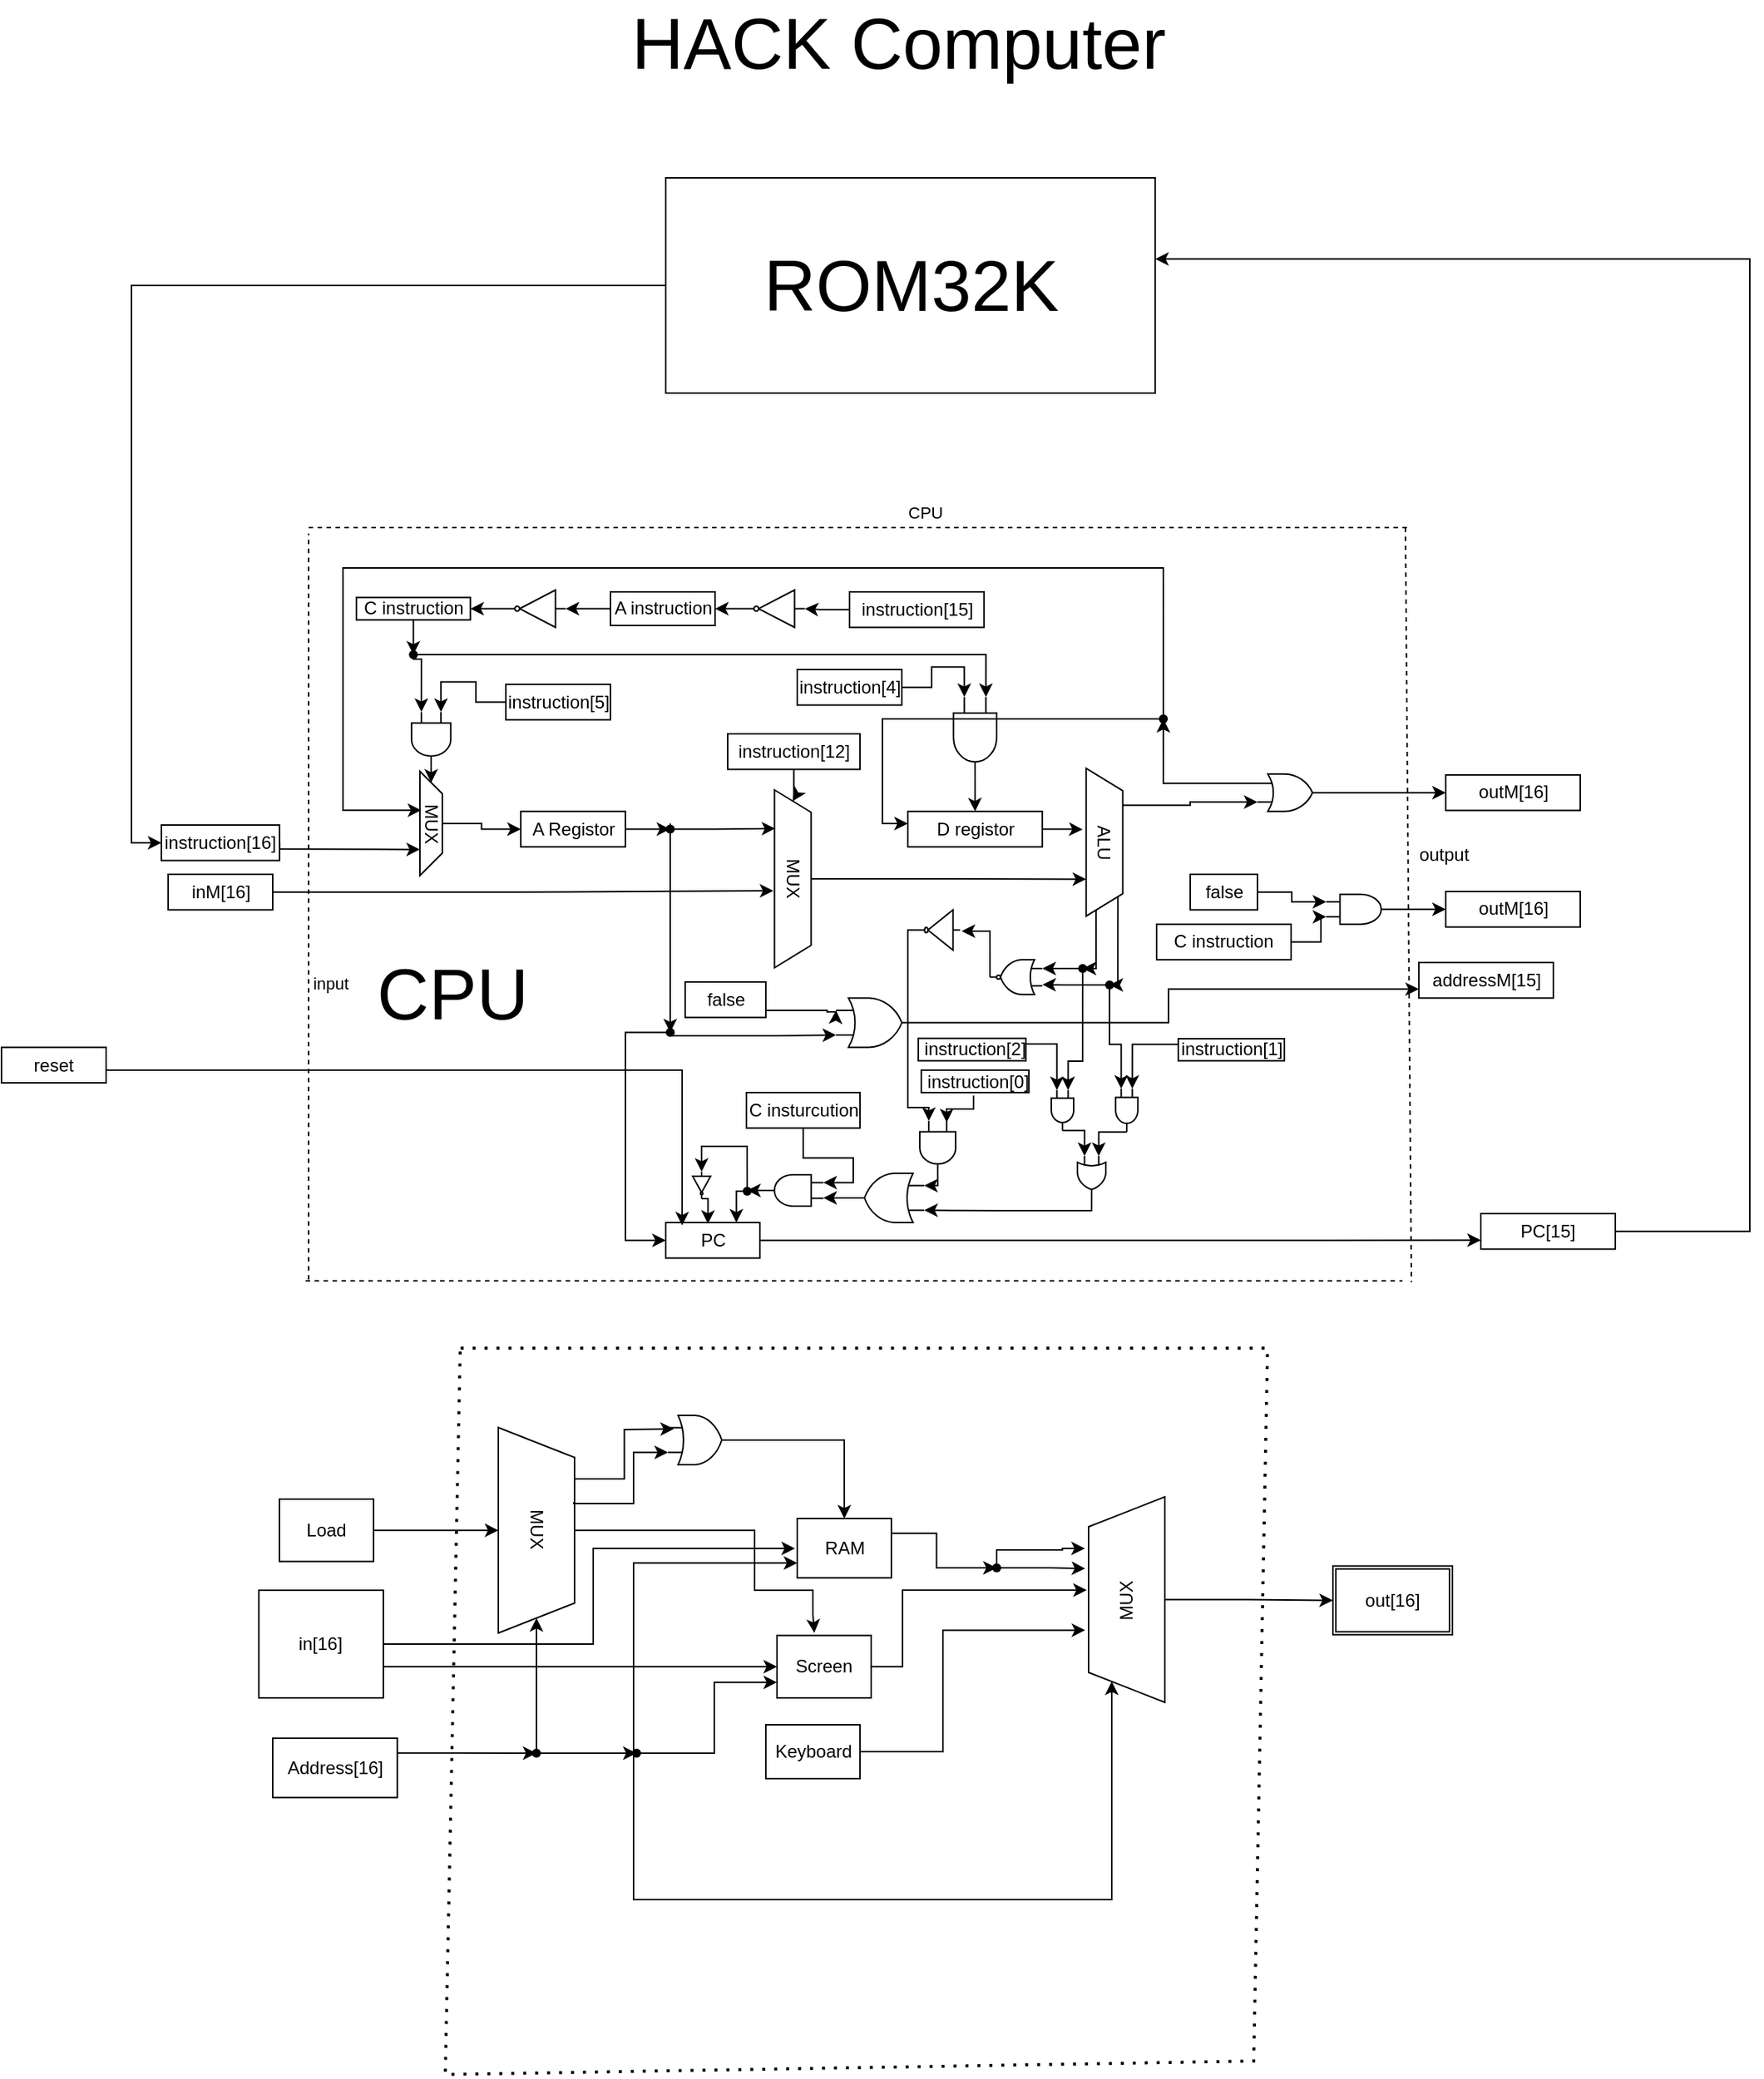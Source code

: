 <mxfile version="22.1.7" type="github">
  <diagram id="C5RBs43oDa-KdzZeNtuy" name="Page-1">
    <mxGraphModel dx="2984" dy="1836" grid="1" gridSize="9" guides="1" tooltips="1" connect="1" arrows="1" fold="1" page="1" pageScale="1" pageWidth="1200" pageHeight="1600" math="0" shadow="0">
      <root>
        <mxCell id="WIyWlLk6GJQsqaUBKTNV-0" />
        <mxCell id="WIyWlLk6GJQsqaUBKTNV-1" parent="WIyWlLk6GJQsqaUBKTNV-0" />
        <mxCell id="wLJLOcSHqntf7bG12Sb1-5" value="instruction[5]" style="whiteSpace=wrap;html=1;" vertex="1" parent="WIyWlLk6GJQsqaUBKTNV-1">
          <mxGeometry x="355.54" y="464.88" width="70" height="23.75" as="geometry" />
        </mxCell>
        <mxCell id="wLJLOcSHqntf7bG12Sb1-43" value="" style="edgeStyle=orthogonalEdgeStyle;rounded=0;orthogonalLoop=1;jettySize=auto;html=1;entryX=0;entryY=0.75;entryDx=0;entryDy=0;entryPerimeter=0;" edge="1" parent="WIyWlLk6GJQsqaUBKTNV-1" source="wLJLOcSHqntf7bG12Sb1-89" target="wLJLOcSHqntf7bG12Sb1-38">
          <mxGeometry relative="1" as="geometry">
            <Array as="points">
              <mxPoint x="293.54" y="448" />
              <mxPoint x="298.54" y="448" />
            </Array>
          </mxGeometry>
        </mxCell>
        <mxCell id="wLJLOcSHqntf7bG12Sb1-13" value="C instruction" style="rounded=0;whiteSpace=wrap;html=1;" vertex="1" parent="WIyWlLk6GJQsqaUBKTNV-1">
          <mxGeometry x="255.54" y="406.75" width="76.25" height="15" as="geometry" />
        </mxCell>
        <mxCell id="wLJLOcSHqntf7bG12Sb1-47" style="edgeStyle=orthogonalEdgeStyle;rounded=0;orthogonalLoop=1;jettySize=auto;html=1;exitX=0.5;exitY=0;exitDx=0;exitDy=0;entryX=0;entryY=0.5;entryDx=0;entryDy=0;" edge="1" parent="WIyWlLk6GJQsqaUBKTNV-1" source="wLJLOcSHqntf7bG12Sb1-0" target="wLJLOcSHqntf7bG12Sb1-39">
          <mxGeometry relative="1" as="geometry" />
        </mxCell>
        <mxCell id="wLJLOcSHqntf7bG12Sb1-0" value="MUX" style="shape=trapezoid;perimeter=trapezoidPerimeter;whiteSpace=wrap;html=1;fixedSize=1;rotation=90;size=15;" vertex="1" parent="WIyWlLk6GJQsqaUBKTNV-1">
          <mxGeometry x="270.73" y="550.45" width="69.62" height="15" as="geometry" />
        </mxCell>
        <mxCell id="wLJLOcSHqntf7bG12Sb1-36" value="" style="edgeStyle=orthogonalEdgeStyle;rounded=0;orthogonalLoop=1;jettySize=auto;html=1;" edge="1" parent="WIyWlLk6GJQsqaUBKTNV-1" source="wLJLOcSHqntf7bG12Sb1-19" target="wLJLOcSHqntf7bG12Sb1-33">
          <mxGeometry relative="1" as="geometry" />
        </mxCell>
        <mxCell id="wLJLOcSHqntf7bG12Sb1-19" value="A instruction" style="rounded=0;whiteSpace=wrap;html=1;" vertex="1" parent="WIyWlLk6GJQsqaUBKTNV-1">
          <mxGeometry x="425.54" y="403" width="70" height="22.5" as="geometry" />
        </mxCell>
        <mxCell id="wLJLOcSHqntf7bG12Sb1-34" value="" style="edgeStyle=orthogonalEdgeStyle;rounded=0;orthogonalLoop=1;jettySize=auto;html=1;" edge="1" parent="WIyWlLk6GJQsqaUBKTNV-1" source="wLJLOcSHqntf7bG12Sb1-32" target="wLJLOcSHqntf7bG12Sb1-19">
          <mxGeometry relative="1" as="geometry" />
        </mxCell>
        <mxCell id="wLJLOcSHqntf7bG12Sb1-32" value="" style="verticalLabelPosition=bottom;shadow=0;dashed=0;align=center;html=1;verticalAlign=top;shape=mxgraph.electrical.logic_gates.inverter_2;rotation=-180;" vertex="1" parent="WIyWlLk6GJQsqaUBKTNV-1">
          <mxGeometry x="515.54" y="401.75" width="40" height="25" as="geometry" />
        </mxCell>
        <mxCell id="wLJLOcSHqntf7bG12Sb1-37" value="" style="edgeStyle=orthogonalEdgeStyle;rounded=0;orthogonalLoop=1;jettySize=auto;html=1;" edge="1" parent="WIyWlLk6GJQsqaUBKTNV-1" source="wLJLOcSHqntf7bG12Sb1-33" target="wLJLOcSHqntf7bG12Sb1-13">
          <mxGeometry relative="1" as="geometry" />
        </mxCell>
        <mxCell id="wLJLOcSHqntf7bG12Sb1-33" value="" style="verticalLabelPosition=bottom;shadow=0;dashed=0;align=center;html=1;verticalAlign=top;shape=mxgraph.electrical.logic_gates.inverter_2;rotation=-180;" vertex="1" parent="WIyWlLk6GJQsqaUBKTNV-1">
          <mxGeometry x="355.54" y="401.75" width="40" height="25" as="geometry" />
        </mxCell>
        <mxCell id="wLJLOcSHqntf7bG12Sb1-57" style="edgeStyle=orthogonalEdgeStyle;rounded=0;orthogonalLoop=1;jettySize=auto;html=1;exitX=1;exitY=0.5;exitDx=0;exitDy=0;exitPerimeter=0;entryX=0;entryY=0.5;entryDx=0;entryDy=0;" edge="1" parent="WIyWlLk6GJQsqaUBKTNV-1" source="wLJLOcSHqntf7bG12Sb1-38" target="wLJLOcSHqntf7bG12Sb1-0">
          <mxGeometry relative="1" as="geometry" />
        </mxCell>
        <mxCell id="wLJLOcSHqntf7bG12Sb1-38" value="" style="verticalLabelPosition=bottom;shadow=0;dashed=0;align=center;html=1;verticalAlign=top;shape=mxgraph.electrical.logic_gates.logic_gate;operation=and;rotation=90;" vertex="1" parent="WIyWlLk6GJQsqaUBKTNV-1">
          <mxGeometry x="287.1" y="488.63" width="36.88" height="26.25" as="geometry" />
        </mxCell>
        <mxCell id="wLJLOcSHqntf7bG12Sb1-39" value="A Registor" style="whiteSpace=wrap;html=1;" vertex="1" parent="WIyWlLk6GJQsqaUBKTNV-1">
          <mxGeometry x="365.54" y="549.87" width="70" height="23.75" as="geometry" />
        </mxCell>
        <mxCell id="wLJLOcSHqntf7bG12Sb1-42" style="edgeStyle=orthogonalEdgeStyle;rounded=0;orthogonalLoop=1;jettySize=auto;html=1;exitX=0;exitY=0.5;exitDx=0;exitDy=0;entryX=0;entryY=0.25;entryDx=0;entryDy=0;entryPerimeter=0;" edge="1" parent="WIyWlLk6GJQsqaUBKTNV-1" source="wLJLOcSHqntf7bG12Sb1-5" target="wLJLOcSHqntf7bG12Sb1-38">
          <mxGeometry relative="1" as="geometry" />
        </mxCell>
        <mxCell id="wLJLOcSHqntf7bG12Sb1-46" style="edgeStyle=orthogonalEdgeStyle;rounded=0;orthogonalLoop=1;jettySize=auto;html=1;exitX=1;exitY=0.5;exitDx=0;exitDy=0;entryX=0.75;entryY=1;entryDx=0;entryDy=0;" edge="1" parent="WIyWlLk6GJQsqaUBKTNV-1" source="wLJLOcSHqntf7bG12Sb1-44" target="wLJLOcSHqntf7bG12Sb1-0">
          <mxGeometry relative="1" as="geometry">
            <Array as="points">
              <mxPoint x="172.54" y="575" />
              <mxPoint x="273.54" y="575" />
            </Array>
          </mxGeometry>
        </mxCell>
        <mxCell id="wLJLOcSHqntf7bG12Sb1-44" value="instruction[16]" style="whiteSpace=wrap;html=1;" vertex="1" parent="WIyWlLk6GJQsqaUBKTNV-1">
          <mxGeometry x="125" y="559" width="79.07" height="23.75" as="geometry" />
        </mxCell>
        <mxCell id="wLJLOcSHqntf7bG12Sb1-95" value="" style="edgeStyle=orthogonalEdgeStyle;rounded=0;orthogonalLoop=1;jettySize=auto;html=1;entryX=0.75;entryY=1;entryDx=0;entryDy=0;" edge="1" parent="WIyWlLk6GJQsqaUBKTNV-1" source="wLJLOcSHqntf7bG12Sb1-48" target="wLJLOcSHqntf7bG12Sb1-93">
          <mxGeometry relative="1" as="geometry" />
        </mxCell>
        <mxCell id="wLJLOcSHqntf7bG12Sb1-48" value="MUX" style="shape=trapezoid;perimeter=trapezoidPerimeter;whiteSpace=wrap;html=1;fixedSize=1;rotation=90;size=15;" vertex="1" parent="WIyWlLk6GJQsqaUBKTNV-1">
          <mxGeometry x="488.04" y="582.75" width="119" height="24.5" as="geometry" />
        </mxCell>
        <mxCell id="wLJLOcSHqntf7bG12Sb1-53" value="" style="edgeStyle=orthogonalEdgeStyle;rounded=0;orthogonalLoop=1;jettySize=auto;html=1;" edge="1" parent="WIyWlLk6GJQsqaUBKTNV-1" source="wLJLOcSHqntf7bG12Sb1-50" target="wLJLOcSHqntf7bG12Sb1-48">
          <mxGeometry relative="1" as="geometry" />
        </mxCell>
        <mxCell id="wLJLOcSHqntf7bG12Sb1-50" value="instruction[12]" style="whiteSpace=wrap;html=1;" vertex="1" parent="WIyWlLk6GJQsqaUBKTNV-1">
          <mxGeometry x="504" y="498" width="88.54" height="23.75" as="geometry" />
        </mxCell>
        <mxCell id="wLJLOcSHqntf7bG12Sb1-55" style="edgeStyle=orthogonalEdgeStyle;rounded=0;orthogonalLoop=1;jettySize=auto;html=1;exitDx=0;exitDy=0;entryX=0.217;entryY=0.978;entryDx=0;entryDy=0;entryPerimeter=0;" edge="1" parent="WIyWlLk6GJQsqaUBKTNV-1" source="wLJLOcSHqntf7bG12Sb1-75" target="wLJLOcSHqntf7bG12Sb1-48">
          <mxGeometry relative="1" as="geometry">
            <Array as="points">
              <mxPoint x="495.54" y="562" />
            </Array>
          </mxGeometry>
        </mxCell>
        <mxCell id="wLJLOcSHqntf7bG12Sb1-96" value="" style="edgeStyle=orthogonalEdgeStyle;rounded=0;orthogonalLoop=1;jettySize=auto;html=1;" edge="1" parent="WIyWlLk6GJQsqaUBKTNV-1" source="wLJLOcSHqntf7bG12Sb1-56">
          <mxGeometry relative="1" as="geometry">
            <mxPoint x="534.54" y="603" as="targetPoint" />
          </mxGeometry>
        </mxCell>
        <mxCell id="wLJLOcSHqntf7bG12Sb1-56" value="inM[16]" style="whiteSpace=wrap;html=1;" vertex="1" parent="WIyWlLk6GJQsqaUBKTNV-1">
          <mxGeometry x="129.54" y="592" width="70" height="23.75" as="geometry" />
        </mxCell>
        <mxCell id="wLJLOcSHqntf7bG12Sb1-65" value="" style="edgeStyle=orthogonalEdgeStyle;rounded=0;orthogonalLoop=1;jettySize=auto;html=1;entryX=0;entryY=0.5;entryDx=0;entryDy=0;" edge="1" parent="WIyWlLk6GJQsqaUBKTNV-1" source="wLJLOcSHqntf7bG12Sb1-101" target="wLJLOcSHqntf7bG12Sb1-59">
          <mxGeometry relative="1" as="geometry">
            <mxPoint x="465.54" y="558" as="sourcePoint" />
            <mxPoint x="453.54" y="837" as="targetPoint" />
            <Array as="points">
              <mxPoint x="435.54" y="698" />
              <mxPoint x="435.54" y="837" />
            </Array>
          </mxGeometry>
        </mxCell>
        <mxCell id="wLJLOcSHqntf7bG12Sb1-181" style="edgeStyle=orthogonalEdgeStyle;rounded=0;orthogonalLoop=1;jettySize=auto;html=1;exitX=1;exitY=0.5;exitDx=0;exitDy=0;entryX=0;entryY=0.75;entryDx=0;entryDy=0;" edge="1" parent="WIyWlLk6GJQsqaUBKTNV-1" source="wLJLOcSHqntf7bG12Sb1-59" target="wLJLOcSHqntf7bG12Sb1-180">
          <mxGeometry relative="1" as="geometry" />
        </mxCell>
        <mxCell id="wLJLOcSHqntf7bG12Sb1-59" value="PC" style="whiteSpace=wrap;html=1;" vertex="1" parent="WIyWlLk6GJQsqaUBKTNV-1">
          <mxGeometry x="462.54" y="825" width="63" height="23.75" as="geometry" />
        </mxCell>
        <mxCell id="wLJLOcSHqntf7bG12Sb1-81" value="" style="edgeStyle=orthogonalEdgeStyle;rounded=0;orthogonalLoop=1;jettySize=auto;html=1;" edge="1" parent="WIyWlLk6GJQsqaUBKTNV-1" source="wLJLOcSHqntf7bG12Sb1-69" target="wLJLOcSHqntf7bG12Sb1-32">
          <mxGeometry relative="1" as="geometry" />
        </mxCell>
        <mxCell id="wLJLOcSHqntf7bG12Sb1-69" value="instruction[15]" style="whiteSpace=wrap;html=1;" vertex="1" parent="WIyWlLk6GJQsqaUBKTNV-1">
          <mxGeometry x="585.54" y="403" width="90" height="23.75" as="geometry" />
        </mxCell>
        <mxCell id="wLJLOcSHqntf7bG12Sb1-76" value="" style="edgeStyle=orthogonalEdgeStyle;rounded=0;orthogonalLoop=1;jettySize=auto;html=1;exitX=1;exitY=0.5;exitDx=0;exitDy=0;entryDx=0;entryDy=0;entryPerimeter=0;" edge="1" parent="WIyWlLk6GJQsqaUBKTNV-1" source="wLJLOcSHqntf7bG12Sb1-39" target="wLJLOcSHqntf7bG12Sb1-75">
          <mxGeometry relative="1" as="geometry">
            <mxPoint x="435.54" y="562" as="sourcePoint" />
            <mxPoint x="535.54" y="561" as="targetPoint" />
            <Array as="points" />
          </mxGeometry>
        </mxCell>
        <mxCell id="wLJLOcSHqntf7bG12Sb1-75" value="" style="shape=waypoint;sketch=0;fillStyle=solid;size=6;pointerEvents=1;points=[];fillColor=none;resizable=0;rotatable=0;perimeter=centerPerimeter;snapToPoint=1;" vertex="1" parent="WIyWlLk6GJQsqaUBKTNV-1">
          <mxGeometry x="455.54" y="551.75" width="20" height="20" as="geometry" />
        </mxCell>
        <mxCell id="wLJLOcSHqntf7bG12Sb1-94" value="" style="edgeStyle=orthogonalEdgeStyle;rounded=0;orthogonalLoop=1;jettySize=auto;html=1;" edge="1" parent="WIyWlLk6GJQsqaUBKTNV-1" source="wLJLOcSHqntf7bG12Sb1-82">
          <mxGeometry relative="1" as="geometry">
            <mxPoint x="741.54" y="562" as="targetPoint" />
          </mxGeometry>
        </mxCell>
        <mxCell id="wLJLOcSHqntf7bG12Sb1-82" value="D registor" style="whiteSpace=wrap;html=1;" vertex="1" parent="WIyWlLk6GJQsqaUBKTNV-1">
          <mxGeometry x="624.55" y="549.88" width="90" height="23.75" as="geometry" />
        </mxCell>
        <mxCell id="wLJLOcSHqntf7bG12Sb1-84" value="" style="edgeStyle=orthogonalEdgeStyle;rounded=0;orthogonalLoop=1;jettySize=auto;html=1;" edge="1" parent="WIyWlLk6GJQsqaUBKTNV-1" source="wLJLOcSHqntf7bG12Sb1-83" target="wLJLOcSHqntf7bG12Sb1-82">
          <mxGeometry relative="1" as="geometry" />
        </mxCell>
        <mxCell id="wLJLOcSHqntf7bG12Sb1-83" value="" style="verticalLabelPosition=bottom;shadow=0;dashed=0;align=center;html=1;verticalAlign=top;shape=mxgraph.electrical.logic_gates.logic_gate;operation=and;rotation=90;" vertex="1" parent="WIyWlLk6GJQsqaUBKTNV-1">
          <mxGeometry x="642.42" y="486" width="54.25" height="28.88" as="geometry" />
        </mxCell>
        <mxCell id="wLJLOcSHqntf7bG12Sb1-88" value="" style="edgeStyle=orthogonalEdgeStyle;rounded=0;orthogonalLoop=1;jettySize=auto;html=1;entryDx=0;entryDy=0;entryPerimeter=0;" edge="1" parent="WIyWlLk6GJQsqaUBKTNV-1" source="wLJLOcSHqntf7bG12Sb1-13" target="wLJLOcSHqntf7bG12Sb1-89">
          <mxGeometry relative="1" as="geometry">
            <mxPoint x="293.54" y="422" as="sourcePoint" />
            <mxPoint x="298.54" y="483" as="targetPoint" />
            <Array as="points" />
          </mxGeometry>
        </mxCell>
        <mxCell id="wLJLOcSHqntf7bG12Sb1-90" value="" style="edgeStyle=orthogonalEdgeStyle;rounded=0;orthogonalLoop=1;jettySize=auto;html=1;entryX=0;entryY=0.25;entryDx=0;entryDy=0;entryPerimeter=0;" edge="1" parent="WIyWlLk6GJQsqaUBKTNV-1" source="wLJLOcSHqntf7bG12Sb1-89" target="wLJLOcSHqntf7bG12Sb1-83">
          <mxGeometry relative="1" as="geometry">
            <mxPoint x="662.54" y="473" as="targetPoint" />
          </mxGeometry>
        </mxCell>
        <mxCell id="wLJLOcSHqntf7bG12Sb1-89" value="" style="shape=waypoint;sketch=0;fillStyle=solid;size=6;pointerEvents=1;points=[];fillColor=none;resizable=0;rotatable=0;perimeter=centerPerimeter;snapToPoint=1;" vertex="1" parent="WIyWlLk6GJQsqaUBKTNV-1">
          <mxGeometry x="283.67" y="435" width="20" height="20" as="geometry" />
        </mxCell>
        <mxCell id="wLJLOcSHqntf7bG12Sb1-92" value="" style="edgeStyle=orthogonalEdgeStyle;rounded=0;orthogonalLoop=1;jettySize=auto;html=1;entryX=0;entryY=0.75;entryDx=0;entryDy=0;entryPerimeter=0;" edge="1" parent="WIyWlLk6GJQsqaUBKTNV-1" source="wLJLOcSHqntf7bG12Sb1-91" target="wLJLOcSHqntf7bG12Sb1-83">
          <mxGeometry relative="1" as="geometry" />
        </mxCell>
        <mxCell id="wLJLOcSHqntf7bG12Sb1-91" value="instruction[4]" style="whiteSpace=wrap;html=1;" vertex="1" parent="WIyWlLk6GJQsqaUBKTNV-1">
          <mxGeometry x="550.54" y="455" width="70" height="23.75" as="geometry" />
        </mxCell>
        <mxCell id="wLJLOcSHqntf7bG12Sb1-138" style="edgeStyle=orthogonalEdgeStyle;rounded=0;orthogonalLoop=1;jettySize=auto;html=1;exitDx=0;exitDy=0;entryX=0;entryY=0.25;entryDx=0;entryDy=0;entryPerimeter=0;" edge="1" parent="WIyWlLk6GJQsqaUBKTNV-1" source="wLJLOcSHqntf7bG12Sb1-149">
          <mxGeometry relative="1" as="geometry">
            <mxPoint x="714.58" y="665.797" as="targetPoint" />
            <mxPoint x="768.844" y="608.708" as="sourcePoint" />
            <Array as="points" />
          </mxGeometry>
        </mxCell>
        <mxCell id="wLJLOcSHqntf7bG12Sb1-93" value="ALU" style="shape=trapezoid;perimeter=trapezoidPerimeter;whiteSpace=wrap;html=1;fixedSize=1;rotation=90;size=15;" vertex="1" parent="WIyWlLk6GJQsqaUBKTNV-1">
          <mxGeometry x="706.67" y="558.25" width="98.87" height="24.5" as="geometry" />
        </mxCell>
        <mxCell id="wLJLOcSHqntf7bG12Sb1-97" value="reset" style="whiteSpace=wrap;html=1;" vertex="1" parent="WIyWlLk6GJQsqaUBKTNV-1">
          <mxGeometry x="18" y="707.75" width="70" height="23.75" as="geometry" />
        </mxCell>
        <mxCell id="wLJLOcSHqntf7bG12Sb1-98" style="edgeStyle=orthogonalEdgeStyle;rounded=0;orthogonalLoop=1;jettySize=auto;html=1;exitX=1;exitY=0.5;exitDx=0;exitDy=0;entryX=0.174;entryY=0.079;entryDx=0;entryDy=0;entryPerimeter=0;" edge="1" parent="WIyWlLk6GJQsqaUBKTNV-1" source="wLJLOcSHqntf7bG12Sb1-97" target="wLJLOcSHqntf7bG12Sb1-59">
          <mxGeometry relative="1" as="geometry">
            <Array as="points">
              <mxPoint x="473.54" y="723" />
            </Array>
          </mxGeometry>
        </mxCell>
        <mxCell id="wLJLOcSHqntf7bG12Sb1-100" value="" style="edgeStyle=orthogonalEdgeStyle;rounded=0;orthogonalLoop=1;jettySize=auto;html=1;entryDx=0;entryDy=0;" edge="1" parent="WIyWlLk6GJQsqaUBKTNV-1" target="wLJLOcSHqntf7bG12Sb1-101">
          <mxGeometry relative="1" as="geometry">
            <mxPoint x="465.54" y="558" as="sourcePoint" />
            <mxPoint x="525.54" y="749.875" as="targetPoint" />
            <Array as="points">
              <mxPoint x="465.54" y="675" />
            </Array>
          </mxGeometry>
        </mxCell>
        <mxCell id="wLJLOcSHqntf7bG12Sb1-102" value="" style="edgeStyle=orthogonalEdgeStyle;rounded=0;orthogonalLoop=1;jettySize=auto;html=1;exitX=1.078;exitY=0.538;exitDx=0;exitDy=0;exitPerimeter=0;entryX=0;entryY=0.75;entryDx=0;entryDy=0;entryPerimeter=0;" edge="1" parent="WIyWlLk6GJQsqaUBKTNV-1" source="wLJLOcSHqntf7bG12Sb1-101" target="wLJLOcSHqntf7bG12Sb1-106">
          <mxGeometry relative="1" as="geometry">
            <mxPoint x="597.54" y="675" as="targetPoint" />
            <Array as="points">
              <mxPoint x="465.54" y="700" />
              <mxPoint x="535.54" y="700" />
            </Array>
          </mxGeometry>
        </mxCell>
        <mxCell id="wLJLOcSHqntf7bG12Sb1-101" value="" style="shape=waypoint;sketch=0;fillStyle=solid;size=6;pointerEvents=1;points=[];fillColor=none;resizable=0;rotatable=0;perimeter=centerPerimeter;snapToPoint=1;" vertex="1" parent="WIyWlLk6GJQsqaUBKTNV-1">
          <mxGeometry x="455.54" y="687.75" width="20" height="20" as="geometry" />
        </mxCell>
        <mxCell id="wLJLOcSHqntf7bG12Sb1-110" style="edgeStyle=orthogonalEdgeStyle;rounded=0;orthogonalLoop=1;jettySize=auto;html=1;exitX=1;exitY=0.5;exitDx=0;exitDy=0;exitPerimeter=0;entryX=0;entryY=0.75;entryDx=0;entryDy=0;" edge="1" parent="WIyWlLk6GJQsqaUBKTNV-1" source="wLJLOcSHqntf7bG12Sb1-106" target="wLJLOcSHqntf7bG12Sb1-109">
          <mxGeometry relative="1" as="geometry" />
        </mxCell>
        <mxCell id="wLJLOcSHqntf7bG12Sb1-106" value="" style="verticalLabelPosition=bottom;shadow=0;dashed=0;align=center;html=1;verticalAlign=top;shape=mxgraph.electrical.logic_gates.logic_gate;operation=or;" vertex="1" parent="WIyWlLk6GJQsqaUBKTNV-1">
          <mxGeometry x="576.54" y="674.75" width="55.01" height="33" as="geometry" />
        </mxCell>
        <mxCell id="wLJLOcSHqntf7bG12Sb1-108" value="" style="edgeStyle=orthogonalEdgeStyle;rounded=0;orthogonalLoop=1;jettySize=auto;html=1;entryX=0;entryY=0.25;entryDx=0;entryDy=0;entryPerimeter=0;" edge="1" parent="WIyWlLk6GJQsqaUBKTNV-1" source="wLJLOcSHqntf7bG12Sb1-107" target="wLJLOcSHqntf7bG12Sb1-106">
          <mxGeometry relative="1" as="geometry">
            <Array as="points">
              <mxPoint x="570.54" y="683" />
              <mxPoint x="550.54" y="684" />
            </Array>
          </mxGeometry>
        </mxCell>
        <mxCell id="wLJLOcSHqntf7bG12Sb1-107" value="false" style="whiteSpace=wrap;html=1;" vertex="1" parent="WIyWlLk6GJQsqaUBKTNV-1">
          <mxGeometry x="475.54" y="664" width="54" height="23.75" as="geometry" />
        </mxCell>
        <mxCell id="wLJLOcSHqntf7bG12Sb1-109" value="addressM[15]" style="whiteSpace=wrap;html=1;" vertex="1" parent="WIyWlLk6GJQsqaUBKTNV-1">
          <mxGeometry x="966.54" y="651" width="90" height="23.75" as="geometry" />
        </mxCell>
        <mxCell id="wLJLOcSHqntf7bG12Sb1-113" style="edgeStyle=orthogonalEdgeStyle;rounded=0;orthogonalLoop=1;jettySize=auto;html=1;entryX=0.373;entryY=0.94;entryDx=0;entryDy=0;entryPerimeter=0;" edge="1" parent="WIyWlLk6GJQsqaUBKTNV-1" target="wLJLOcSHqntf7bG12Sb1-0">
          <mxGeometry relative="1" as="geometry">
            <mxPoint x="282.54" y="549" as="targetPoint" />
            <mxPoint x="795.54" y="486" as="sourcePoint" />
            <Array as="points">
              <mxPoint x="795.54" y="387" />
              <mxPoint x="246.54" y="387" />
              <mxPoint x="246.54" y="549" />
            </Array>
          </mxGeometry>
        </mxCell>
        <mxCell id="wLJLOcSHqntf7bG12Sb1-126" value="" style="edgeStyle=orthogonalEdgeStyle;rounded=0;orthogonalLoop=1;jettySize=auto;html=1;" edge="1" parent="WIyWlLk6GJQsqaUBKTNV-1" source="wLJLOcSHqntf7bG12Sb1-111" target="wLJLOcSHqntf7bG12Sb1-125">
          <mxGeometry relative="1" as="geometry" />
        </mxCell>
        <mxCell id="wLJLOcSHqntf7bG12Sb1-111" value="" style="verticalLabelPosition=bottom;shadow=0;dashed=0;align=center;html=1;verticalAlign=top;shape=mxgraph.electrical.logic_gates.logic_gate;operation=or;" vertex="1" parent="WIyWlLk6GJQsqaUBKTNV-1">
          <mxGeometry x="858.54" y="524.87" width="46" height="25" as="geometry" />
        </mxCell>
        <mxCell id="wLJLOcSHqntf7bG12Sb1-112" style="edgeStyle=orthogonalEdgeStyle;rounded=0;orthogonalLoop=1;jettySize=auto;html=1;exitX=0.25;exitY=0;exitDx=0;exitDy=0;entryX=0;entryY=0.75;entryDx=0;entryDy=0;entryPerimeter=0;" edge="1" parent="WIyWlLk6GJQsqaUBKTNV-1" source="wLJLOcSHqntf7bG12Sb1-93" target="wLJLOcSHqntf7bG12Sb1-111">
          <mxGeometry relative="1" as="geometry" />
        </mxCell>
        <mxCell id="wLJLOcSHqntf7bG12Sb1-121" value="" style="edgeStyle=orthogonalEdgeStyle;rounded=0;orthogonalLoop=1;jettySize=auto;html=1;exitX=0;exitY=0.25;exitDx=0;exitDy=0;exitPerimeter=0;entryDx=0;entryDy=0;entryPerimeter=0;" edge="1" parent="WIyWlLk6GJQsqaUBKTNV-1" source="wLJLOcSHqntf7bG12Sb1-111" target="wLJLOcSHqntf7bG12Sb1-122">
          <mxGeometry relative="1" as="geometry">
            <mxPoint x="298.54" y="549" as="targetPoint" />
            <mxPoint x="858.54" y="531" as="sourcePoint" />
            <Array as="points">
              <mxPoint x="795.54" y="531" />
            </Array>
          </mxGeometry>
        </mxCell>
        <mxCell id="wLJLOcSHqntf7bG12Sb1-123" value="" style="edgeStyle=orthogonalEdgeStyle;rounded=0;orthogonalLoop=1;jettySize=auto;html=1;" edge="1" parent="WIyWlLk6GJQsqaUBKTNV-1">
          <mxGeometry relative="1" as="geometry">
            <mxPoint x="795.54" y="513" as="sourcePoint" />
            <mxPoint x="624.54" y="558" as="targetPoint" />
            <Array as="points">
              <mxPoint x="607.54" y="488" />
              <mxPoint x="607.54" y="558" />
            </Array>
          </mxGeometry>
        </mxCell>
        <mxCell id="wLJLOcSHqntf7bG12Sb1-122" value="" style="shape=waypoint;sketch=0;fillStyle=solid;size=6;pointerEvents=1;points=[];fillColor=none;resizable=0;rotatable=0;perimeter=centerPerimeter;snapToPoint=1;" vertex="1" parent="WIyWlLk6GJQsqaUBKTNV-1">
          <mxGeometry x="785.54" y="478" width="20" height="20" as="geometry" />
        </mxCell>
        <mxCell id="wLJLOcSHqntf7bG12Sb1-125" value="outM[16]" style="whiteSpace=wrap;html=1;" vertex="1" parent="WIyWlLk6GJQsqaUBKTNV-1">
          <mxGeometry x="984.54" y="525.49" width="90" height="23.75" as="geometry" />
        </mxCell>
        <mxCell id="wLJLOcSHqntf7bG12Sb1-133" value="" style="edgeStyle=orthogonalEdgeStyle;rounded=0;orthogonalLoop=1;jettySize=auto;html=1;" edge="1" parent="WIyWlLk6GJQsqaUBKTNV-1" source="wLJLOcSHqntf7bG12Sb1-127" target="wLJLOcSHqntf7bG12Sb1-130">
          <mxGeometry relative="1" as="geometry" />
        </mxCell>
        <mxCell id="wLJLOcSHqntf7bG12Sb1-127" value="" style="verticalLabelPosition=bottom;shadow=0;dashed=0;align=center;html=1;verticalAlign=top;shape=mxgraph.electrical.logic_gates.logic_gate;operation=and;" vertex="1" parent="WIyWlLk6GJQsqaUBKTNV-1">
          <mxGeometry x="904.54" y="605.38" width="46" height="20" as="geometry" />
        </mxCell>
        <mxCell id="wLJLOcSHqntf7bG12Sb1-131" value="" style="edgeStyle=orthogonalEdgeStyle;rounded=0;orthogonalLoop=1;jettySize=auto;html=1;entryX=0;entryY=0.75;entryDx=0;entryDy=0;entryPerimeter=0;" edge="1" parent="WIyWlLk6GJQsqaUBKTNV-1" source="wLJLOcSHqntf7bG12Sb1-128" target="wLJLOcSHqntf7bG12Sb1-127">
          <mxGeometry relative="1" as="geometry" />
        </mxCell>
        <mxCell id="wLJLOcSHqntf7bG12Sb1-128" value="C instruction" style="whiteSpace=wrap;html=1;" vertex="1" parent="WIyWlLk6GJQsqaUBKTNV-1">
          <mxGeometry x="791.04" y="625.38" width="90" height="23.75" as="geometry" />
        </mxCell>
        <mxCell id="wLJLOcSHqntf7bG12Sb1-132" value="" style="edgeStyle=orthogonalEdgeStyle;rounded=0;orthogonalLoop=1;jettySize=auto;html=1;entryX=0;entryY=0.25;entryDx=0;entryDy=0;entryPerimeter=0;" edge="1" parent="WIyWlLk6GJQsqaUBKTNV-1" source="wLJLOcSHqntf7bG12Sb1-129" target="wLJLOcSHqntf7bG12Sb1-127">
          <mxGeometry relative="1" as="geometry" />
        </mxCell>
        <mxCell id="wLJLOcSHqntf7bG12Sb1-129" value="false" style="whiteSpace=wrap;html=1;" vertex="1" parent="WIyWlLk6GJQsqaUBKTNV-1">
          <mxGeometry x="813.54" y="592" width="45" height="23.75" as="geometry" />
        </mxCell>
        <mxCell id="wLJLOcSHqntf7bG12Sb1-130" value="outM[16]" style="whiteSpace=wrap;html=1;" vertex="1" parent="WIyWlLk6GJQsqaUBKTNV-1">
          <mxGeometry x="984.54" y="603.51" width="90" height="23.75" as="geometry" />
        </mxCell>
        <mxCell id="wLJLOcSHqntf7bG12Sb1-139" style="edgeStyle=orthogonalEdgeStyle;rounded=0;orthogonalLoop=1;jettySize=auto;html=1;exitX=1;exitY=0.5;exitDx=0;exitDy=0;exitPerimeter=0;" edge="1" parent="WIyWlLk6GJQsqaUBKTNV-1" source="wLJLOcSHqntf7bG12Sb1-135">
          <mxGeometry relative="1" as="geometry">
            <mxPoint x="660.54" y="630" as="targetPoint" />
            <Array as="points">
              <mxPoint x="679.54" y="630" />
              <mxPoint x="679.54" y="630" />
            </Array>
          </mxGeometry>
        </mxCell>
        <mxCell id="wLJLOcSHqntf7bG12Sb1-135" value="" style="verticalLabelPosition=bottom;shadow=0;dashed=0;align=center;html=1;verticalAlign=top;shape=mxgraph.electrical.logic_gates.logic_gate;operation=or;negating=1;negSize=0.15;rotation=-180;" vertex="1" parent="WIyWlLk6GJQsqaUBKTNV-1">
          <mxGeometry x="679.54" y="649.13" width="35.01" height="23.25" as="geometry" />
        </mxCell>
        <mxCell id="wLJLOcSHqntf7bG12Sb1-136" value="" style="verticalLabelPosition=bottom;shadow=0;dashed=0;align=center;html=1;verticalAlign=top;shape=mxgraph.electrical.logic_gates.inverter_2;rotation=-180;" vertex="1" parent="WIyWlLk6GJQsqaUBKTNV-1">
          <mxGeometry x="631.55" y="615.75" width="28" height="27" as="geometry" />
        </mxCell>
        <mxCell id="wLJLOcSHqntf7bG12Sb1-137" style="edgeStyle=orthogonalEdgeStyle;rounded=0;orthogonalLoop=1;jettySize=auto;html=1;exitDx=0;exitDy=0;entryX=0;entryY=0.75;entryDx=0;entryDy=0;entryPerimeter=0;" edge="1" parent="WIyWlLk6GJQsqaUBKTNV-1" source="wLJLOcSHqntf7bG12Sb1-147" target="wLJLOcSHqntf7bG12Sb1-135">
          <mxGeometry relative="1" as="geometry">
            <Array as="points" />
          </mxGeometry>
        </mxCell>
        <mxCell id="wLJLOcSHqntf7bG12Sb1-140" value="" style="verticalLabelPosition=bottom;shadow=0;dashed=0;align=center;html=1;verticalAlign=top;shape=mxgraph.electrical.logic_gates.logic_gate;operation=and;rotation=90;" vertex="1" parent="WIyWlLk6GJQsqaUBKTNV-1">
          <mxGeometry x="626.56" y="762.99" width="35.99" height="24" as="geometry" />
        </mxCell>
        <mxCell id="wLJLOcSHqntf7bG12Sb1-141" style="edgeStyle=orthogonalEdgeStyle;rounded=0;orthogonalLoop=1;jettySize=auto;html=1;exitX=1;exitY=0.5;exitDx=0;exitDy=0;exitPerimeter=0;entryX=0;entryY=0.75;entryDx=0;entryDy=0;entryPerimeter=0;" edge="1" parent="WIyWlLk6GJQsqaUBKTNV-1" source="wLJLOcSHqntf7bG12Sb1-136" target="wLJLOcSHqntf7bG12Sb1-140">
          <mxGeometry relative="1" as="geometry">
            <Array as="points">
              <mxPoint x="624.54" y="629" />
              <mxPoint x="624.54" y="748" />
            </Array>
          </mxGeometry>
        </mxCell>
        <mxCell id="wLJLOcSHqntf7bG12Sb1-146" value="" style="edgeStyle=orthogonalEdgeStyle;rounded=0;orthogonalLoop=1;jettySize=auto;html=1;exitX=1;exitY=0.75;exitDx=0;exitDy=0;entryDx=0;entryDy=0;entryPerimeter=0;" edge="1" parent="WIyWlLk6GJQsqaUBKTNV-1" source="wLJLOcSHqntf7bG12Sb1-93" target="wLJLOcSHqntf7bG12Sb1-147">
          <mxGeometry relative="1" as="geometry">
            <mxPoint x="750.54" y="616" as="sourcePoint" />
            <mxPoint x="714.54" y="655" as="targetPoint" />
            <Array as="points">
              <mxPoint x="750.54" y="655" />
            </Array>
          </mxGeometry>
        </mxCell>
        <mxCell id="wLJLOcSHqntf7bG12Sb1-158" value="" style="edgeStyle=orthogonalEdgeStyle;rounded=0;orthogonalLoop=1;jettySize=auto;html=1;entryX=0;entryY=0.25;entryDx=0;entryDy=0;entryPerimeter=0;" edge="1" parent="WIyWlLk6GJQsqaUBKTNV-1" source="wLJLOcSHqntf7bG12Sb1-147" target="wLJLOcSHqntf7bG12Sb1-150">
          <mxGeometry relative="1" as="geometry">
            <Array as="points">
              <mxPoint x="741.54" y="717" />
            </Array>
          </mxGeometry>
        </mxCell>
        <mxCell id="wLJLOcSHqntf7bG12Sb1-147" value="" style="shape=waypoint;sketch=0;fillStyle=solid;size=6;pointerEvents=1;points=[];fillColor=none;resizable=0;rotatable=0;perimeter=centerPerimeter;snapToPoint=1;" vertex="1" parent="WIyWlLk6GJQsqaUBKTNV-1">
          <mxGeometry x="731.54" y="645" width="20" height="20" as="geometry" />
        </mxCell>
        <mxCell id="wLJLOcSHqntf7bG12Sb1-148" value="" style="edgeStyle=orthogonalEdgeStyle;rounded=0;orthogonalLoop=1;jettySize=auto;html=1;exitX=1;exitY=0;exitDx=0;exitDy=0;entryDx=0;entryDy=0;entryPerimeter=0;" edge="1" parent="WIyWlLk6GJQsqaUBKTNV-1" source="wLJLOcSHqntf7bG12Sb1-93" target="wLJLOcSHqntf7bG12Sb1-149">
          <mxGeometry relative="1" as="geometry">
            <mxPoint x="714.58" y="665.797" as="targetPoint" />
            <mxPoint x="765.54" y="607" as="sourcePoint" />
            <Array as="points">
              <mxPoint x="765.54" y="666" />
              <mxPoint x="760.54" y="666" />
            </Array>
          </mxGeometry>
        </mxCell>
        <mxCell id="wLJLOcSHqntf7bG12Sb1-157" value="" style="edgeStyle=orthogonalEdgeStyle;rounded=0;orthogonalLoop=1;jettySize=auto;html=1;entryX=0;entryY=0.75;entryDx=0;entryDy=0;entryPerimeter=0;" edge="1" parent="WIyWlLk6GJQsqaUBKTNV-1" source="wLJLOcSHqntf7bG12Sb1-149" target="wLJLOcSHqntf7bG12Sb1-151">
          <mxGeometry relative="1" as="geometry" />
        </mxCell>
        <mxCell id="wLJLOcSHqntf7bG12Sb1-149" value="" style="shape=waypoint;sketch=0;fillStyle=solid;size=6;pointerEvents=1;points=[];fillColor=none;resizable=0;rotatable=0;perimeter=centerPerimeter;snapToPoint=1;" vertex="1" parent="WIyWlLk6GJQsqaUBKTNV-1">
          <mxGeometry x="749.54" y="656" width="20" height="20" as="geometry" />
        </mxCell>
        <mxCell id="wLJLOcSHqntf7bG12Sb1-150" value="" style="verticalLabelPosition=bottom;shadow=0;dashed=0;align=center;html=1;verticalAlign=top;shape=mxgraph.electrical.logic_gates.logic_gate;operation=and;rotation=90;" vertex="1" parent="WIyWlLk6GJQsqaUBKTNV-1">
          <mxGeometry x="714.55" y="742.37" width="27" height="15" as="geometry" />
        </mxCell>
        <mxCell id="wLJLOcSHqntf7bG12Sb1-151" value="" style="verticalLabelPosition=bottom;shadow=0;dashed=0;align=center;html=1;verticalAlign=top;shape=mxgraph.electrical.logic_gates.logic_gate;operation=and;rotation=90;" vertex="1" parent="WIyWlLk6GJQsqaUBKTNV-1">
          <mxGeometry x="756.54" y="742.49" width="29" height="14.88" as="geometry" />
        </mxCell>
        <mxCell id="wLJLOcSHqntf7bG12Sb1-152" value="instruction[1]" style="whiteSpace=wrap;html=1;" vertex="1" parent="WIyWlLk6GJQsqaUBKTNV-1">
          <mxGeometry x="805.54" y="702" width="71" height="14.75" as="geometry" />
        </mxCell>
        <mxCell id="wLJLOcSHqntf7bG12Sb1-153" value="&amp;nbsp;instruction[2]" style="whiteSpace=wrap;html=1;" vertex="1" parent="WIyWlLk6GJQsqaUBKTNV-1">
          <mxGeometry x="631.55" y="701.75" width="72" height="15" as="geometry" />
        </mxCell>
        <mxCell id="wLJLOcSHqntf7bG12Sb1-155" style="edgeStyle=orthogonalEdgeStyle;rounded=0;orthogonalLoop=1;jettySize=auto;html=1;exitX=1;exitY=0.25;exitDx=0;exitDy=0;entryX=0;entryY=0.75;entryDx=0;entryDy=0;entryPerimeter=0;" edge="1" parent="WIyWlLk6GJQsqaUBKTNV-1" source="wLJLOcSHqntf7bG12Sb1-153" target="wLJLOcSHqntf7bG12Sb1-150">
          <mxGeometry relative="1" as="geometry" />
        </mxCell>
        <mxCell id="wLJLOcSHqntf7bG12Sb1-156" style="edgeStyle=orthogonalEdgeStyle;rounded=0;orthogonalLoop=1;jettySize=auto;html=1;exitX=0;exitY=0.25;exitDx=0;exitDy=0;entryX=0;entryY=0.25;entryDx=0;entryDy=0;entryPerimeter=0;" edge="1" parent="WIyWlLk6GJQsqaUBKTNV-1" source="wLJLOcSHqntf7bG12Sb1-152" target="wLJLOcSHqntf7bG12Sb1-151">
          <mxGeometry relative="1" as="geometry" />
        </mxCell>
        <mxCell id="wLJLOcSHqntf7bG12Sb1-161" value="" style="edgeStyle=orthogonalEdgeStyle;rounded=0;orthogonalLoop=1;jettySize=auto;html=1;" edge="1" parent="WIyWlLk6GJQsqaUBKTNV-1">
          <mxGeometry relative="1" as="geometry">
            <mxPoint x="668.54" y="740" as="sourcePoint" />
            <mxPoint x="650.54" y="758" as="targetPoint" />
            <Array as="points">
              <mxPoint x="668.54" y="749" />
              <mxPoint x="650.54" y="749" />
            </Array>
          </mxGeometry>
        </mxCell>
        <mxCell id="wLJLOcSHqntf7bG12Sb1-159" value="&amp;nbsp;instruction[0]" style="whiteSpace=wrap;html=1;" vertex="1" parent="WIyWlLk6GJQsqaUBKTNV-1">
          <mxGeometry x="633.55" y="723" width="72" height="15" as="geometry" />
        </mxCell>
        <mxCell id="wLJLOcSHqntf7bG12Sb1-162" value="" style="verticalLabelPosition=bottom;shadow=0;dashed=0;align=center;html=1;verticalAlign=top;shape=mxgraph.electrical.logic_gates.logic_gate;operation=or;rotation=90;" vertex="1" parent="WIyWlLk6GJQsqaUBKTNV-1">
          <mxGeometry x="733.54" y="785" width="28" height="19" as="geometry" />
        </mxCell>
        <mxCell id="wLJLOcSHqntf7bG12Sb1-163" value="" style="verticalLabelPosition=bottom;shadow=0;dashed=0;align=center;html=1;verticalAlign=top;shape=mxgraph.electrical.logic_gates.logic_gate;operation=or;rotation=-180;" vertex="1" parent="WIyWlLk6GJQsqaUBKTNV-1">
          <mxGeometry x="585.54" y="792" width="50" height="33" as="geometry" />
        </mxCell>
        <mxCell id="wLJLOcSHqntf7bG12Sb1-164" style="edgeStyle=orthogonalEdgeStyle;rounded=0;orthogonalLoop=1;jettySize=auto;html=1;exitX=1;exitY=0.5;exitDx=0;exitDy=0;exitPerimeter=0;entryX=0;entryY=0.75;entryDx=0;entryDy=0;entryPerimeter=0;" edge="1" parent="WIyWlLk6GJQsqaUBKTNV-1" source="wLJLOcSHqntf7bG12Sb1-150" target="wLJLOcSHqntf7bG12Sb1-162">
          <mxGeometry relative="1" as="geometry" />
        </mxCell>
        <mxCell id="wLJLOcSHqntf7bG12Sb1-165" style="edgeStyle=orthogonalEdgeStyle;rounded=0;orthogonalLoop=1;jettySize=auto;html=1;exitX=1;exitY=0.5;exitDx=0;exitDy=0;exitPerimeter=0;entryX=0;entryY=0.25;entryDx=0;entryDy=0;entryPerimeter=0;" edge="1" parent="WIyWlLk6GJQsqaUBKTNV-1" source="wLJLOcSHqntf7bG12Sb1-151" target="wLJLOcSHqntf7bG12Sb1-162">
          <mxGeometry relative="1" as="geometry" />
        </mxCell>
        <mxCell id="wLJLOcSHqntf7bG12Sb1-166" style="edgeStyle=orthogonalEdgeStyle;rounded=0;orthogonalLoop=1;jettySize=auto;html=1;exitX=1;exitY=0.5;exitDx=0;exitDy=0;exitPerimeter=0;entryX=0;entryY=0.25;entryDx=0;entryDy=0;entryPerimeter=0;" edge="1" parent="WIyWlLk6GJQsqaUBKTNV-1">
          <mxGeometry relative="1" as="geometry">
            <mxPoint x="747.54" y="808.5" as="sourcePoint" />
            <mxPoint x="635.54" y="816.75" as="targetPoint" />
            <Array as="points">
              <mxPoint x="747.54" y="817" />
              <mxPoint x="686.54" y="817" />
            </Array>
          </mxGeometry>
        </mxCell>
        <mxCell id="wLJLOcSHqntf7bG12Sb1-167" style="edgeStyle=orthogonalEdgeStyle;rounded=0;orthogonalLoop=1;jettySize=auto;html=1;exitX=1;exitY=0.5;exitDx=0;exitDy=0;exitPerimeter=0;entryX=0;entryY=0.75;entryDx=0;entryDy=0;entryPerimeter=0;" edge="1" parent="WIyWlLk6GJQsqaUBKTNV-1" source="wLJLOcSHqntf7bG12Sb1-140" target="wLJLOcSHqntf7bG12Sb1-163">
          <mxGeometry relative="1" as="geometry">
            <Array as="points">
              <mxPoint x="644.54" y="800" />
            </Array>
          </mxGeometry>
        </mxCell>
        <mxCell id="wLJLOcSHqntf7bG12Sb1-168" value="" style="verticalLabelPosition=bottom;shadow=0;dashed=0;align=center;html=1;verticalAlign=top;shape=mxgraph.electrical.logic_gates.logic_gate;operation=and;rotation=-180;" vertex="1" parent="WIyWlLk6GJQsqaUBKTNV-1">
          <mxGeometry x="527.04" y="792.98" width="41" height="21.01" as="geometry" />
        </mxCell>
        <mxCell id="wLJLOcSHqntf7bG12Sb1-169" style="edgeStyle=orthogonalEdgeStyle;rounded=0;orthogonalLoop=1;jettySize=auto;html=1;exitX=1;exitY=0.5;exitDx=0;exitDy=0;exitPerimeter=0;entryX=0;entryY=0.25;entryDx=0;entryDy=0;entryPerimeter=0;" edge="1" parent="WIyWlLk6GJQsqaUBKTNV-1" source="wLJLOcSHqntf7bG12Sb1-163" target="wLJLOcSHqntf7bG12Sb1-168">
          <mxGeometry relative="1" as="geometry" />
        </mxCell>
        <mxCell id="wLJLOcSHqntf7bG12Sb1-172" value="" style="edgeStyle=orthogonalEdgeStyle;rounded=0;orthogonalLoop=1;jettySize=auto;html=1;entryX=0;entryY=0.75;entryDx=0;entryDy=0;entryPerimeter=0;" edge="1" parent="WIyWlLk6GJQsqaUBKTNV-1" source="wLJLOcSHqntf7bG12Sb1-170" target="wLJLOcSHqntf7bG12Sb1-168">
          <mxGeometry relative="1" as="geometry" />
        </mxCell>
        <mxCell id="wLJLOcSHqntf7bG12Sb1-170" value="C insturcution" style="whiteSpace=wrap;html=1;" vertex="1" parent="WIyWlLk6GJQsqaUBKTNV-1">
          <mxGeometry x="516.54" y="738" width="76" height="23.75" as="geometry" />
        </mxCell>
        <mxCell id="wLJLOcSHqntf7bG12Sb1-173" style="edgeStyle=orthogonalEdgeStyle;rounded=0;orthogonalLoop=1;jettySize=auto;html=1;exitDx=0;exitDy=0;exitPerimeter=0;entryX=0.75;entryY=0;entryDx=0;entryDy=0;" edge="1" parent="WIyWlLk6GJQsqaUBKTNV-1" source="wLJLOcSHqntf7bG12Sb1-174" target="wLJLOcSHqntf7bG12Sb1-59">
          <mxGeometry relative="1" as="geometry" />
        </mxCell>
        <mxCell id="wLJLOcSHqntf7bG12Sb1-175" value="" style="verticalLabelPosition=bottom;shadow=0;dashed=0;align=center;html=1;verticalAlign=top;shape=mxgraph.electrical.logic_gates.inverter_2;rotation=90;" vertex="1" parent="WIyWlLk6GJQsqaUBKTNV-1">
          <mxGeometry x="477.54" y="793.99" width="18" height="12" as="geometry" />
        </mxCell>
        <mxCell id="wLJLOcSHqntf7bG12Sb1-176" value="" style="edgeStyle=orthogonalEdgeStyle;rounded=0;orthogonalLoop=1;jettySize=auto;html=1;exitX=1;exitY=0.5;exitDx=0;exitDy=0;exitPerimeter=0;entryDx=0;entryDy=0;" edge="1" parent="WIyWlLk6GJQsqaUBKTNV-1" source="wLJLOcSHqntf7bG12Sb1-168" target="wLJLOcSHqntf7bG12Sb1-174">
          <mxGeometry relative="1" as="geometry">
            <mxPoint x="526.54" y="803" as="sourcePoint" />
            <mxPoint x="509.54" y="825" as="targetPoint" />
          </mxGeometry>
        </mxCell>
        <mxCell id="wLJLOcSHqntf7bG12Sb1-178" value="" style="edgeStyle=orthogonalEdgeStyle;rounded=0;orthogonalLoop=1;jettySize=auto;html=1;entryX=0;entryY=0.5;entryDx=0;entryDy=0;entryPerimeter=0;" edge="1" parent="WIyWlLk6GJQsqaUBKTNV-1" source="wLJLOcSHqntf7bG12Sb1-174" target="wLJLOcSHqntf7bG12Sb1-175">
          <mxGeometry relative="1" as="geometry">
            <Array as="points">
              <mxPoint x="516.54" y="774" />
              <mxPoint x="486.54" y="774" />
            </Array>
          </mxGeometry>
        </mxCell>
        <mxCell id="wLJLOcSHqntf7bG12Sb1-174" value="" style="shape=waypoint;sketch=0;fillStyle=solid;size=6;pointerEvents=1;points=[];fillColor=none;resizable=0;rotatable=0;perimeter=centerPerimeter;snapToPoint=1;" vertex="1" parent="WIyWlLk6GJQsqaUBKTNV-1">
          <mxGeometry x="507.04" y="793.99" width="20" height="20" as="geometry" />
        </mxCell>
        <mxCell id="wLJLOcSHqntf7bG12Sb1-179" style="edgeStyle=orthogonalEdgeStyle;rounded=0;orthogonalLoop=1;jettySize=auto;html=1;exitX=1;exitY=0.5;exitDx=0;exitDy=0;exitPerimeter=0;entryX=0.448;entryY=0.034;entryDx=0;entryDy=0;entryPerimeter=0;" edge="1" parent="WIyWlLk6GJQsqaUBKTNV-1" source="wLJLOcSHqntf7bG12Sb1-175" target="wLJLOcSHqntf7bG12Sb1-59">
          <mxGeometry relative="1" as="geometry" />
        </mxCell>
        <mxCell id="wLJLOcSHqntf7bG12Sb1-204" value="" style="edgeStyle=orthogonalEdgeStyle;rounded=0;orthogonalLoop=1;jettySize=auto;html=1;entryX=1;entryY=0.377;entryDx=0;entryDy=0;entryPerimeter=0;" edge="1" parent="WIyWlLk6GJQsqaUBKTNV-1" source="wLJLOcSHqntf7bG12Sb1-180" target="wLJLOcSHqntf7bG12Sb1-202">
          <mxGeometry relative="1" as="geometry">
            <mxPoint x="891" y="180" as="targetPoint" />
            <Array as="points">
              <mxPoint x="1188" y="831" />
              <mxPoint x="1188" y="180" />
            </Array>
          </mxGeometry>
        </mxCell>
        <mxCell id="wLJLOcSHqntf7bG12Sb1-180" value="PC[15]" style="whiteSpace=wrap;html=1;" vertex="1" parent="WIyWlLk6GJQsqaUBKTNV-1">
          <mxGeometry x="1008" y="818.99" width="90" height="23.75" as="geometry" />
        </mxCell>
        <mxCell id="wLJLOcSHqntf7bG12Sb1-190" value="" style="endArrow=none;dashed=1;html=1;rounded=0;" edge="1" parent="WIyWlLk6GJQsqaUBKTNV-1">
          <mxGeometry width="50" height="50" relative="1" as="geometry">
            <mxPoint x="223.54" y="863.13" as="sourcePoint" />
            <mxPoint x="223.54" y="364" as="targetPoint" />
          </mxGeometry>
        </mxCell>
        <mxCell id="wLJLOcSHqntf7bG12Sb1-192" value="input" style="edgeLabel;html=1;align=center;verticalAlign=middle;resizable=0;points=[];" vertex="1" connectable="0" parent="wLJLOcSHqntf7bG12Sb1-190">
          <mxGeometry x="-0.222" y="-6" relative="1" as="geometry">
            <mxPoint x="8" y="-4" as="offset" />
          </mxGeometry>
        </mxCell>
        <mxCell id="wLJLOcSHqntf7bG12Sb1-193" value="" style="endArrow=none;dashed=1;html=1;rounded=0;" edge="1" parent="WIyWlLk6GJQsqaUBKTNV-1">
          <mxGeometry width="50" height="50" relative="1" as="geometry">
            <mxPoint x="221.54" y="864" as="sourcePoint" />
            <mxPoint x="955.54" y="864" as="targetPoint" />
          </mxGeometry>
        </mxCell>
        <mxCell id="wLJLOcSHqntf7bG12Sb1-195" value="" style="endArrow=none;dashed=1;html=1;rounded=0;" edge="1" parent="WIyWlLk6GJQsqaUBKTNV-1">
          <mxGeometry width="50" height="50" relative="1" as="geometry">
            <mxPoint x="957.54" y="360" as="sourcePoint" />
            <mxPoint x="961.54" y="864.88" as="targetPoint" />
          </mxGeometry>
        </mxCell>
        <mxCell id="wLJLOcSHqntf7bG12Sb1-197" value="" style="endArrow=none;dashed=1;html=1;rounded=0;" edge="1" parent="WIyWlLk6GJQsqaUBKTNV-1">
          <mxGeometry width="50" height="50" relative="1" as="geometry">
            <mxPoint x="958.54" y="360" as="sourcePoint" />
            <mxPoint x="223.54" y="360" as="targetPoint" />
          </mxGeometry>
        </mxCell>
        <mxCell id="wLJLOcSHqntf7bG12Sb1-198" value="CPU" style="edgeLabel;html=1;align=center;verticalAlign=middle;resizable=0;points=[];" vertex="1" connectable="0" parent="wLJLOcSHqntf7bG12Sb1-197">
          <mxGeometry x="-0.222" y="-6" relative="1" as="geometry">
            <mxPoint x="-37" y="-4" as="offset" />
          </mxGeometry>
        </mxCell>
        <mxCell id="wLJLOcSHqntf7bG12Sb1-199" value="output" style="text;html=1;align=center;verticalAlign=middle;resizable=0;points=[];autosize=1;strokeColor=none;fillColor=none;" vertex="1" parent="WIyWlLk6GJQsqaUBKTNV-1">
          <mxGeometry x="955.54" y="565.45" width="54" height="27" as="geometry" />
        </mxCell>
        <mxCell id="wLJLOcSHqntf7bG12Sb1-200" value="&lt;font style=&quot;font-size: 48px;&quot;&gt;CPU&lt;/font&gt;" style="text;strokeColor=none;align=center;fillColor=none;html=1;verticalAlign=middle;whiteSpace=wrap;rounded=0;" vertex="1" parent="WIyWlLk6GJQsqaUBKTNV-1">
          <mxGeometry x="273.54" y="642.75" width="92" height="59.25" as="geometry" />
        </mxCell>
        <mxCell id="wLJLOcSHqntf7bG12Sb1-201" value="&lt;font style=&quot;font-size: 48px;&quot;&gt;HACK Computer&lt;/font&gt;" style="text;strokeColor=none;align=center;fillColor=none;html=1;verticalAlign=middle;whiteSpace=wrap;rounded=0;" vertex="1" parent="WIyWlLk6GJQsqaUBKTNV-1">
          <mxGeometry x="432.01" y="9" width="373" height="54" as="geometry" />
        </mxCell>
        <mxCell id="wLJLOcSHqntf7bG12Sb1-205" style="edgeStyle=orthogonalEdgeStyle;rounded=0;orthogonalLoop=1;jettySize=auto;html=1;exitX=0;exitY=0.5;exitDx=0;exitDy=0;entryX=0;entryY=0.5;entryDx=0;entryDy=0;" edge="1" parent="WIyWlLk6GJQsqaUBKTNV-1" source="wLJLOcSHqntf7bG12Sb1-202" target="wLJLOcSHqntf7bG12Sb1-44">
          <mxGeometry relative="1" as="geometry" />
        </mxCell>
        <mxCell id="wLJLOcSHqntf7bG12Sb1-202" value="&lt;font style=&quot;font-size: 48px;&quot;&gt;ROM32K&lt;/font&gt;" style="rounded=0;whiteSpace=wrap;html=1;" vertex="1" parent="WIyWlLk6GJQsqaUBKTNV-1">
          <mxGeometry x="462.54" y="126" width="327.55" height="144" as="geometry" />
        </mxCell>
        <mxCell id="wLJLOcSHqntf7bG12Sb1-215" style="edgeStyle=orthogonalEdgeStyle;rounded=0;orthogonalLoop=1;jettySize=auto;html=1;exitX=0.25;exitY=0;exitDx=0;exitDy=0;" edge="1" parent="WIyWlLk6GJQsqaUBKTNV-1" source="wLJLOcSHqntf7bG12Sb1-206">
          <mxGeometry relative="1" as="geometry">
            <mxPoint x="468" y="963" as="targetPoint" />
          </mxGeometry>
        </mxCell>
        <mxCell id="wLJLOcSHqntf7bG12Sb1-224" value="" style="edgeStyle=orthogonalEdgeStyle;rounded=0;orthogonalLoop=1;jettySize=auto;html=1;entryX=0.396;entryY=-0.043;entryDx=0;entryDy=0;entryPerimeter=0;" edge="1" parent="WIyWlLk6GJQsqaUBKTNV-1" source="wLJLOcSHqntf7bG12Sb1-206" target="wLJLOcSHqntf7bG12Sb1-209">
          <mxGeometry relative="1" as="geometry">
            <Array as="points">
              <mxPoint x="522" y="1030" />
              <mxPoint x="522" y="1071" />
              <mxPoint x="561" y="1071" />
              <mxPoint x="561" y="1087" />
            </Array>
          </mxGeometry>
        </mxCell>
        <mxCell id="wLJLOcSHqntf7bG12Sb1-206" value="MUX" style="shape=trapezoid;perimeter=trapezoidPerimeter;whiteSpace=wrap;html=1;fixedSize=1;rotation=90;" vertex="1" parent="WIyWlLk6GJQsqaUBKTNV-1">
          <mxGeometry x="307.27" y="1005.37" width="137.46" height="51" as="geometry" />
        </mxCell>
        <mxCell id="wLJLOcSHqntf7bG12Sb1-219" value="" style="edgeStyle=orthogonalEdgeStyle;rounded=0;orthogonalLoop=1;jettySize=auto;html=1;entryX=0.5;entryY=0;entryDx=0;entryDy=0;" edge="1" parent="WIyWlLk6GJQsqaUBKTNV-1" source="wLJLOcSHqntf7bG12Sb1-207" target="wLJLOcSHqntf7bG12Sb1-208">
          <mxGeometry relative="1" as="geometry">
            <mxPoint x="551.54" y="970.5" as="targetPoint" />
          </mxGeometry>
        </mxCell>
        <mxCell id="wLJLOcSHqntf7bG12Sb1-207" value="" style="verticalLabelPosition=bottom;shadow=0;dashed=0;align=center;html=1;verticalAlign=top;shape=mxgraph.electrical.logic_gates.logic_gate;operation=or;" vertex="1" parent="WIyWlLk6GJQsqaUBKTNV-1">
          <mxGeometry x="464.04" y="954" width="45" height="33" as="geometry" />
        </mxCell>
        <mxCell id="wLJLOcSHqntf7bG12Sb1-236" style="edgeStyle=orthogonalEdgeStyle;rounded=0;orthogonalLoop=1;jettySize=auto;html=1;exitDx=0;exitDy=0;entryX=0.651;entryY=-0.045;entryDx=0;entryDy=0;entryPerimeter=0;" edge="1" parent="WIyWlLk6GJQsqaUBKTNV-1" source="wLJLOcSHqntf7bG12Sb1-239" target="wLJLOcSHqntf7bG12Sb1-211">
          <mxGeometry relative="1" as="geometry">
            <mxPoint x="720" y="1053" as="targetPoint" />
            <Array as="points">
              <mxPoint x="720" y="1056" />
            </Array>
          </mxGeometry>
        </mxCell>
        <mxCell id="wLJLOcSHqntf7bG12Sb1-208" value="RAM" style="whiteSpace=wrap;html=1;" vertex="1" parent="WIyWlLk6GJQsqaUBKTNV-1">
          <mxGeometry x="550.54" y="1023" width="63" height="39.69" as="geometry" />
        </mxCell>
        <mxCell id="wLJLOcSHqntf7bG12Sb1-237" style="edgeStyle=orthogonalEdgeStyle;rounded=0;orthogonalLoop=1;jettySize=auto;html=1;exitX=1;exitY=0.5;exitDx=0;exitDy=0;entryX=0.546;entryY=-0.025;entryDx=0;entryDy=0;entryPerimeter=0;" edge="1" parent="WIyWlLk6GJQsqaUBKTNV-1" source="wLJLOcSHqntf7bG12Sb1-209" target="wLJLOcSHqntf7bG12Sb1-211">
          <mxGeometry relative="1" as="geometry">
            <mxPoint x="738" y="1079" as="targetPoint" />
            <Array as="points">
              <mxPoint x="621" y="1122" />
              <mxPoint x="621" y="1071" />
            </Array>
          </mxGeometry>
        </mxCell>
        <mxCell id="wLJLOcSHqntf7bG12Sb1-209" value="Screen" style="whiteSpace=wrap;html=1;" vertex="1" parent="WIyWlLk6GJQsqaUBKTNV-1">
          <mxGeometry x="537" y="1101.25" width="63" height="41.75" as="geometry" />
        </mxCell>
        <mxCell id="wLJLOcSHqntf7bG12Sb1-212" style="edgeStyle=orthogonalEdgeStyle;rounded=0;orthogonalLoop=1;jettySize=auto;html=1;exitX=1;exitY=0.5;exitDx=0;exitDy=0;entryX=0.351;entryY=-0.045;entryDx=0;entryDy=0;entryPerimeter=0;" edge="1" parent="WIyWlLk6GJQsqaUBKTNV-1" source="wLJLOcSHqntf7bG12Sb1-210" target="wLJLOcSHqntf7bG12Sb1-211">
          <mxGeometry relative="1" as="geometry">
            <mxPoint x="666" y="1098" as="targetPoint" />
            <Array as="points">
              <mxPoint x="648" y="1179" />
              <mxPoint x="648" y="1098" />
            </Array>
          </mxGeometry>
        </mxCell>
        <mxCell id="wLJLOcSHqntf7bG12Sb1-210" value="Keyboard" style="whiteSpace=wrap;html=1;" vertex="1" parent="WIyWlLk6GJQsqaUBKTNV-1">
          <mxGeometry x="529.54" y="1161" width="63" height="36" as="geometry" />
        </mxCell>
        <mxCell id="wLJLOcSHqntf7bG12Sb1-243" value="" style="edgeStyle=orthogonalEdgeStyle;rounded=0;orthogonalLoop=1;jettySize=auto;html=1;" edge="1" parent="WIyWlLk6GJQsqaUBKTNV-1" source="wLJLOcSHqntf7bG12Sb1-211" target="wLJLOcSHqntf7bG12Sb1-242">
          <mxGeometry relative="1" as="geometry" />
        </mxCell>
        <mxCell id="wLJLOcSHqntf7bG12Sb1-211" value="MUX" style="shape=trapezoid;perimeter=trapezoidPerimeter;whiteSpace=wrap;html=1;fixedSize=1;rotation=-90;" vertex="1" parent="WIyWlLk6GJQsqaUBKTNV-1">
          <mxGeometry x="702.31" y="1051.75" width="137.46" height="51" as="geometry" />
        </mxCell>
        <mxCell id="wLJLOcSHqntf7bG12Sb1-225" style="edgeStyle=orthogonalEdgeStyle;rounded=0;orthogonalLoop=1;jettySize=auto;html=1;exitDx=0;exitDy=0;entryX=0;entryY=0.75;entryDx=0;entryDy=0;" edge="1" parent="WIyWlLk6GJQsqaUBKTNV-1" source="wLJLOcSHqntf7bG12Sb1-229" target="wLJLOcSHqntf7bG12Sb1-208">
          <mxGeometry relative="1" as="geometry">
            <Array as="points">
              <mxPoint x="441" y="1053" />
            </Array>
          </mxGeometry>
        </mxCell>
        <mxCell id="wLJLOcSHqntf7bG12Sb1-213" value="Address[16]" style="whiteSpace=wrap;html=1;" vertex="1" parent="WIyWlLk6GJQsqaUBKTNV-1">
          <mxGeometry x="199.54" y="1170" width="83.33" height="39.69" as="geometry" />
        </mxCell>
        <mxCell id="wLJLOcSHqntf7bG12Sb1-227" value="" style="edgeStyle=orthogonalEdgeStyle;rounded=0;orthogonalLoop=1;jettySize=auto;html=1;" edge="1" parent="WIyWlLk6GJQsqaUBKTNV-1" source="wLJLOcSHqntf7bG12Sb1-214" target="wLJLOcSHqntf7bG12Sb1-206">
          <mxGeometry relative="1" as="geometry" />
        </mxCell>
        <mxCell id="wLJLOcSHqntf7bG12Sb1-214" value="Load" style="whiteSpace=wrap;html=1;" vertex="1" parent="WIyWlLk6GJQsqaUBKTNV-1">
          <mxGeometry x="204.0" y="1010" width="63" height="41.75" as="geometry" />
        </mxCell>
        <mxCell id="wLJLOcSHqntf7bG12Sb1-217" style="edgeStyle=orthogonalEdgeStyle;rounded=0;orthogonalLoop=1;jettySize=auto;html=1;exitX=0.25;exitY=0;exitDx=0;exitDy=0;entryX=0;entryY=0.75;entryDx=0;entryDy=0;entryPerimeter=0;" edge="1" parent="WIyWlLk6GJQsqaUBKTNV-1" target="wLJLOcSHqntf7bG12Sb1-207">
          <mxGeometry relative="1" as="geometry">
            <mxPoint x="459" y="979" as="targetPoint" />
            <mxPoint x="401" y="1012" as="sourcePoint" />
            <Array as="points">
              <mxPoint x="441" y="1013" />
              <mxPoint x="441" y="979" />
            </Array>
          </mxGeometry>
        </mxCell>
        <mxCell id="wLJLOcSHqntf7bG12Sb1-222" style="edgeStyle=orthogonalEdgeStyle;rounded=0;orthogonalLoop=1;jettySize=auto;html=1;exitX=1;exitY=0.25;exitDx=0;exitDy=0;" edge="1" parent="WIyWlLk6GJQsqaUBKTNV-1">
          <mxGeometry relative="1" as="geometry">
            <mxPoint x="266.54" y="1080.922" as="sourcePoint" />
            <mxPoint x="549" y="1043" as="targetPoint" />
            <Array as="points">
              <mxPoint x="267" y="1107" />
              <mxPoint x="414" y="1107" />
              <mxPoint x="414" y="1043" />
            </Array>
          </mxGeometry>
        </mxCell>
        <mxCell id="wLJLOcSHqntf7bG12Sb1-223" style="edgeStyle=orthogonalEdgeStyle;rounded=0;orthogonalLoop=1;jettySize=auto;html=1;exitX=1;exitY=0.75;exitDx=0;exitDy=0;entryX=0;entryY=0.5;entryDx=0;entryDy=0;" edge="1" parent="WIyWlLk6GJQsqaUBKTNV-1" source="wLJLOcSHqntf7bG12Sb1-221" target="wLJLOcSHqntf7bG12Sb1-209">
          <mxGeometry relative="1" as="geometry">
            <Array as="points">
              <mxPoint x="274" y="1122" />
            </Array>
          </mxGeometry>
        </mxCell>
        <mxCell id="wLJLOcSHqntf7bG12Sb1-221" value="in[16]" style="whiteSpace=wrap;html=1;" vertex="1" parent="WIyWlLk6GJQsqaUBKTNV-1">
          <mxGeometry x="190.21" y="1071" width="83.33" height="72" as="geometry" />
        </mxCell>
        <mxCell id="wLJLOcSHqntf7bG12Sb1-228" value="" style="edgeStyle=orthogonalEdgeStyle;rounded=0;orthogonalLoop=1;jettySize=auto;html=1;exitDx=0;exitDy=0;entryDx=0;entryDy=0;" edge="1" parent="WIyWlLk6GJQsqaUBKTNV-1" source="wLJLOcSHqntf7bG12Sb1-234" target="wLJLOcSHqntf7bG12Sb1-229">
          <mxGeometry relative="1" as="geometry">
            <mxPoint x="283" y="1180" as="sourcePoint" />
            <mxPoint x="551" y="1053" as="targetPoint" />
            <Array as="points">
              <mxPoint x="441" y="1180" />
            </Array>
          </mxGeometry>
        </mxCell>
        <mxCell id="wLJLOcSHqntf7bG12Sb1-230" value="" style="edgeStyle=orthogonalEdgeStyle;rounded=0;orthogonalLoop=1;jettySize=auto;html=1;entryX=0;entryY=0.75;entryDx=0;entryDy=0;" edge="1" parent="WIyWlLk6GJQsqaUBKTNV-1" source="wLJLOcSHqntf7bG12Sb1-229" target="wLJLOcSHqntf7bG12Sb1-209">
          <mxGeometry relative="1" as="geometry" />
        </mxCell>
        <mxCell id="wLJLOcSHqntf7bG12Sb1-232" value="" style="edgeStyle=orthogonalEdgeStyle;rounded=0;orthogonalLoop=1;jettySize=auto;html=1;entryX=0;entryY=0.25;entryDx=0;entryDy=0;" edge="1" parent="WIyWlLk6GJQsqaUBKTNV-1" target="wLJLOcSHqntf7bG12Sb1-211">
          <mxGeometry relative="1" as="geometry">
            <mxPoint x="444.99" y="1180" as="sourcePoint" />
            <mxPoint x="749.53" y="1137.23" as="targetPoint" />
            <Array as="points">
              <mxPoint x="441" y="1180" />
              <mxPoint x="441" y="1278" />
              <mxPoint x="761" y="1278" />
              <mxPoint x="761" y="1132" />
            </Array>
          </mxGeometry>
        </mxCell>
        <mxCell id="wLJLOcSHqntf7bG12Sb1-229" value="" style="shape=waypoint;sketch=0;fillStyle=solid;size=6;pointerEvents=1;points=[];fillColor=none;resizable=0;rotatable=0;perimeter=centerPerimeter;snapToPoint=1;" vertex="1" parent="WIyWlLk6GJQsqaUBKTNV-1">
          <mxGeometry x="433" y="1170" width="20" height="20" as="geometry" />
        </mxCell>
        <mxCell id="wLJLOcSHqntf7bG12Sb1-233" value="" style="edgeStyle=orthogonalEdgeStyle;rounded=0;orthogonalLoop=1;jettySize=auto;html=1;exitX=1;exitY=0.25;exitDx=0;exitDy=0;entryDx=0;entryDy=0;" edge="1" parent="WIyWlLk6GJQsqaUBKTNV-1" source="wLJLOcSHqntf7bG12Sb1-213" target="wLJLOcSHqntf7bG12Sb1-234">
          <mxGeometry relative="1" as="geometry">
            <mxPoint x="283" y="1180" as="sourcePoint" />
            <mxPoint x="443" y="1180" as="targetPoint" />
            <Array as="points" />
          </mxGeometry>
        </mxCell>
        <mxCell id="wLJLOcSHqntf7bG12Sb1-235" value="" style="edgeStyle=orthogonalEdgeStyle;rounded=0;orthogonalLoop=1;jettySize=auto;html=1;" edge="1" parent="WIyWlLk6GJQsqaUBKTNV-1" source="wLJLOcSHqntf7bG12Sb1-234" target="wLJLOcSHqntf7bG12Sb1-206">
          <mxGeometry relative="1" as="geometry" />
        </mxCell>
        <mxCell id="wLJLOcSHqntf7bG12Sb1-234" value="" style="shape=waypoint;sketch=0;fillStyle=solid;size=6;pointerEvents=1;points=[];fillColor=none;resizable=0;rotatable=0;perimeter=centerPerimeter;snapToPoint=1;" vertex="1" parent="WIyWlLk6GJQsqaUBKTNV-1">
          <mxGeometry x="366" y="1170" width="20" height="20" as="geometry" />
        </mxCell>
        <mxCell id="wLJLOcSHqntf7bG12Sb1-238" value="" style="edgeStyle=orthogonalEdgeStyle;rounded=0;orthogonalLoop=1;jettySize=auto;html=1;exitX=1;exitY=0.25;exitDx=0;exitDy=0;" edge="1" parent="WIyWlLk6GJQsqaUBKTNV-1" source="wLJLOcSHqntf7bG12Sb1-208" target="wLJLOcSHqntf7bG12Sb1-239">
          <mxGeometry relative="1" as="geometry">
            <mxPoint x="720" y="1053" as="targetPoint" />
            <mxPoint x="614" y="1033" as="sourcePoint" />
          </mxGeometry>
        </mxCell>
        <mxCell id="wLJLOcSHqntf7bG12Sb1-241" value="" style="edgeStyle=orthogonalEdgeStyle;rounded=0;orthogonalLoop=1;jettySize=auto;html=1;entryX=0.749;entryY=-0.05;entryDx=0;entryDy=0;entryPerimeter=0;" edge="1" parent="WIyWlLk6GJQsqaUBKTNV-1" source="wLJLOcSHqntf7bG12Sb1-239" target="wLJLOcSHqntf7bG12Sb1-211">
          <mxGeometry relative="1" as="geometry">
            <mxPoint x="720" y="1044" as="targetPoint" />
            <Array as="points">
              <mxPoint x="684" y="1044" />
              <mxPoint x="728" y="1044" />
            </Array>
          </mxGeometry>
        </mxCell>
        <mxCell id="wLJLOcSHqntf7bG12Sb1-239" value="" style="shape=waypoint;sketch=0;fillStyle=solid;size=6;pointerEvents=1;points=[];fillColor=none;resizable=0;rotatable=0;perimeter=centerPerimeter;snapToPoint=1;" vertex="1" parent="WIyWlLk6GJQsqaUBKTNV-1">
          <mxGeometry x="674" y="1046" width="20" height="20" as="geometry" />
        </mxCell>
        <mxCell id="wLJLOcSHqntf7bG12Sb1-242" value="out[16]" style="shape=ext;double=1;rounded=0;whiteSpace=wrap;html=1;" vertex="1" parent="WIyWlLk6GJQsqaUBKTNV-1">
          <mxGeometry x="909" y="1054.75" width="80" height="46" as="geometry" />
        </mxCell>
        <mxCell id="wLJLOcSHqntf7bG12Sb1-246" value="" style="endArrow=none;dashed=1;html=1;dashPattern=1 3;strokeWidth=2;rounded=0;" edge="1" parent="WIyWlLk6GJQsqaUBKTNV-1">
          <mxGeometry width="50" height="50" relative="1" as="geometry">
            <mxPoint x="325.27" y="909" as="sourcePoint" />
            <mxPoint x="325" y="909" as="targetPoint" />
            <Array as="points">
              <mxPoint x="865.27" y="909" />
              <mxPoint x="856" y="1386" />
              <mxPoint x="315" y="1395" />
            </Array>
          </mxGeometry>
        </mxCell>
      </root>
    </mxGraphModel>
  </diagram>
</mxfile>

